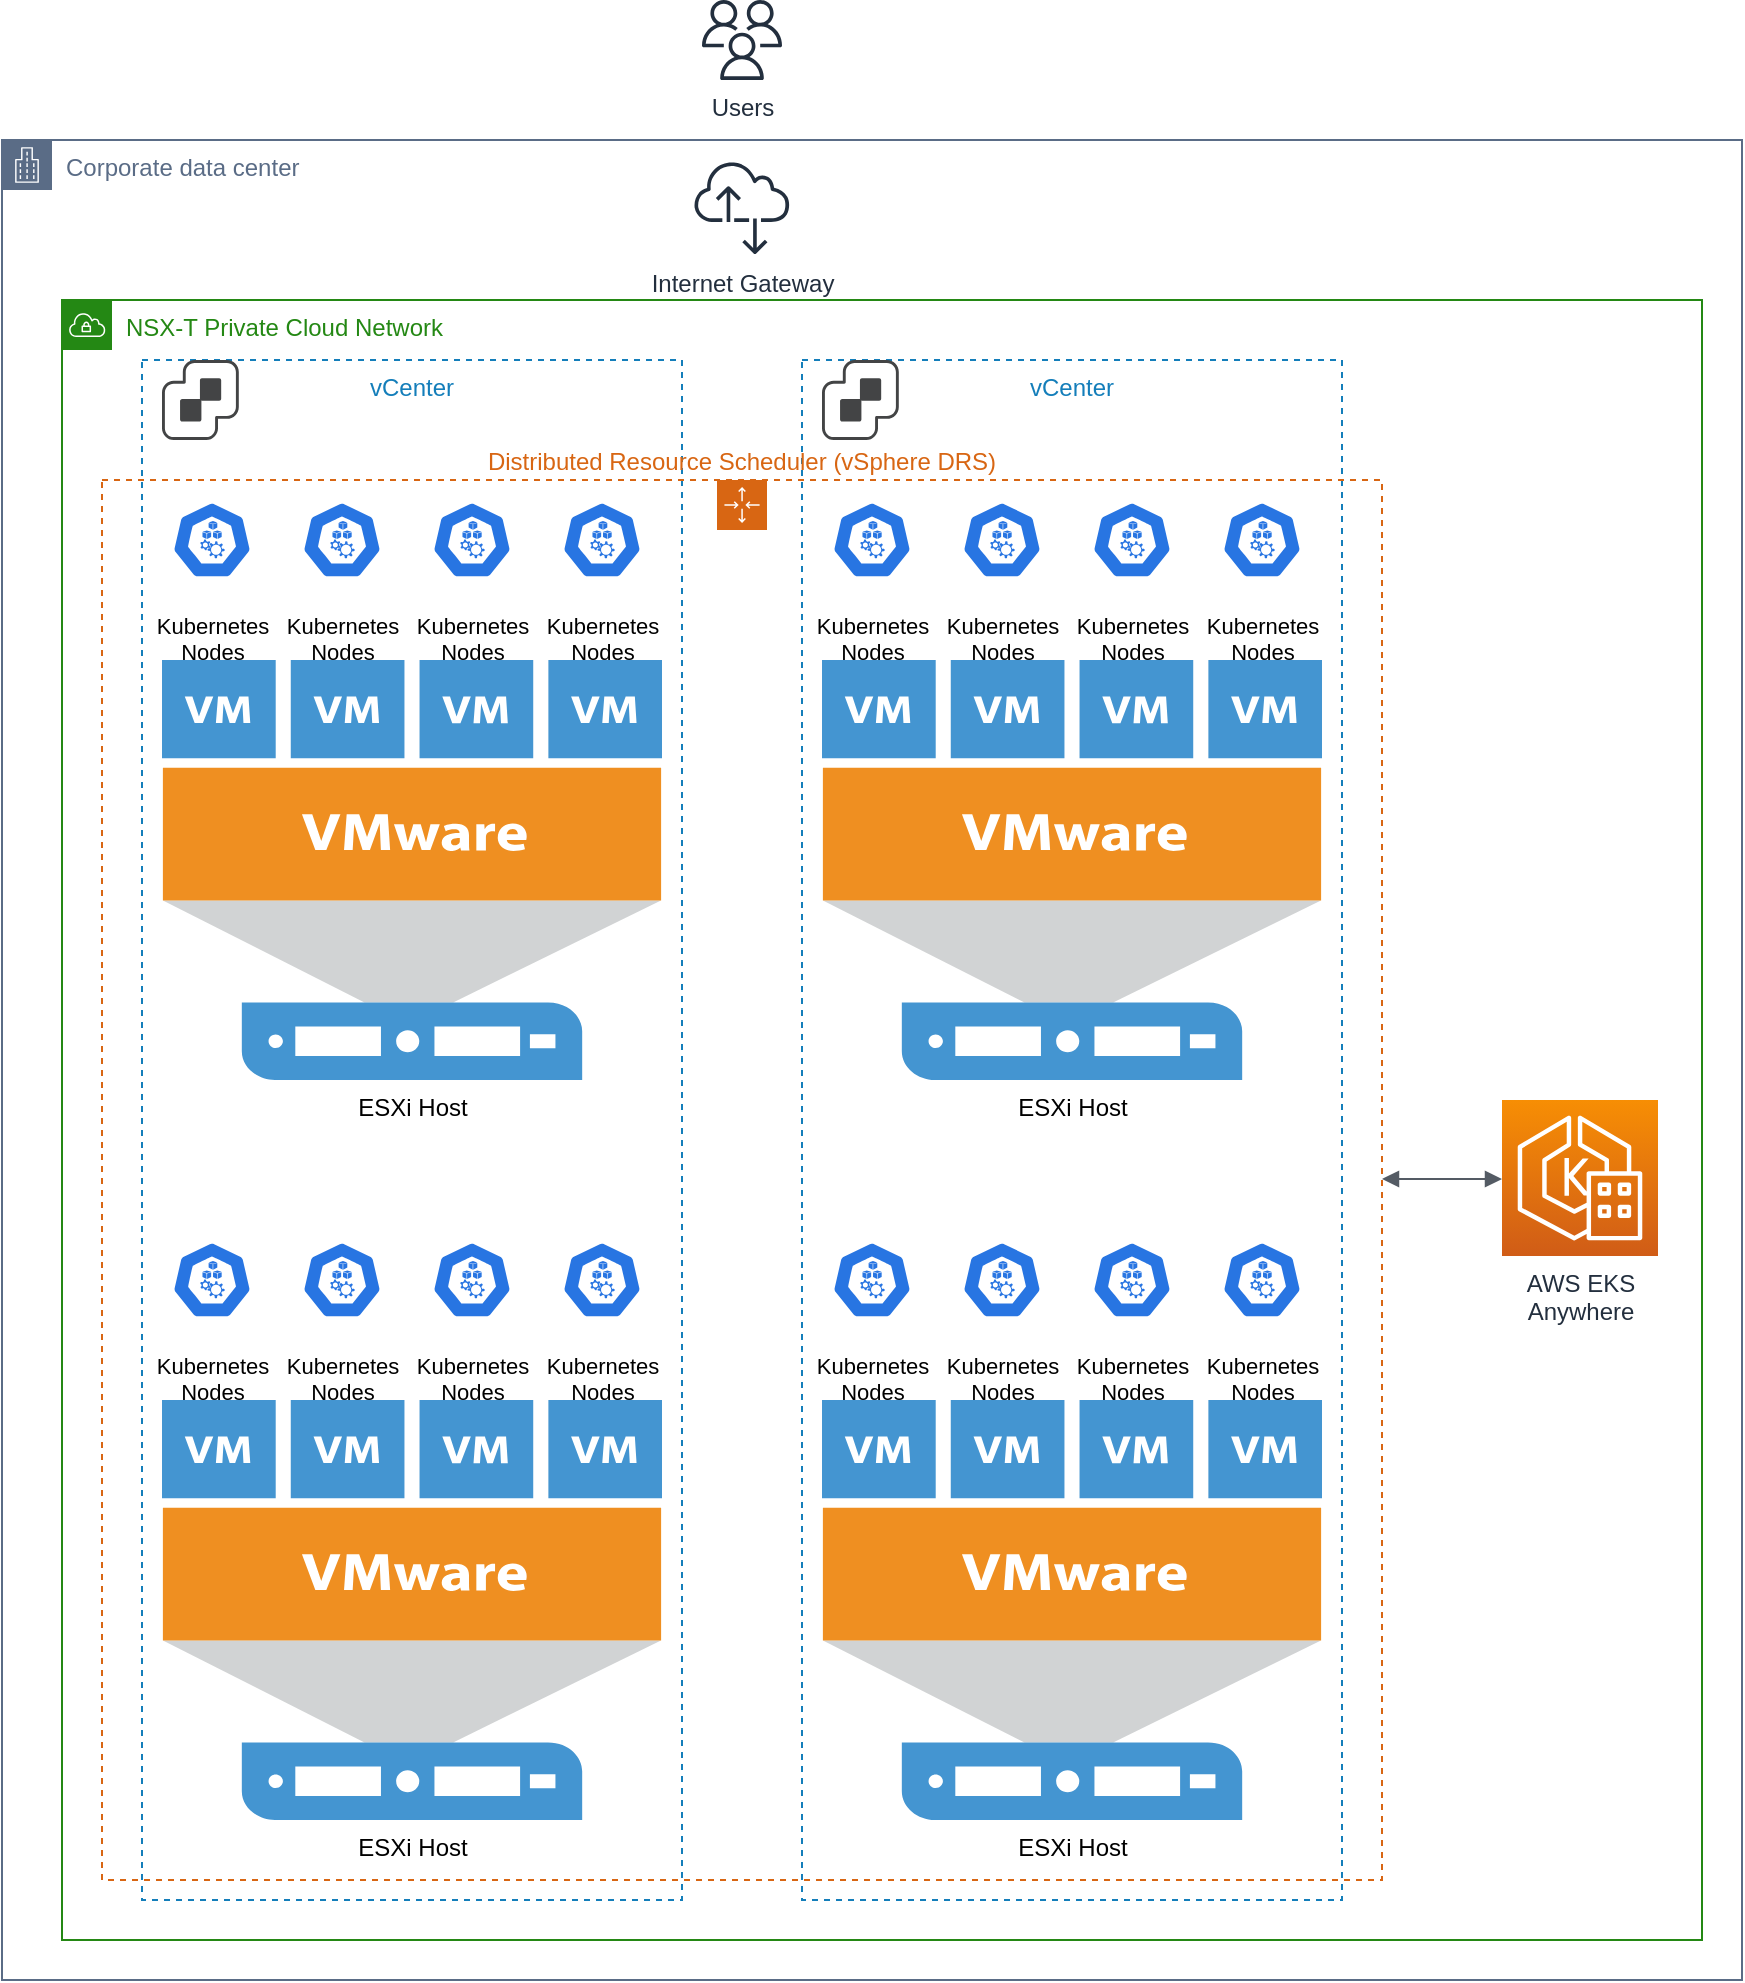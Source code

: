 <mxfile version="17.4.6" type="github">
  <diagram id="nomdYBCZ-moeF6U-7X6A" name="Page-1">
    <mxGraphModel dx="2622" dy="1962" grid="1" gridSize="10" guides="1" tooltips="1" connect="1" arrows="1" fold="1" page="0" pageScale="1" pageWidth="827" pageHeight="1169" math="0" shadow="0">
      <root>
        <mxCell id="0" />
        <mxCell id="1" parent="0" />
        <mxCell id="5G6M97Ru5O6IGqaMy1Rf-23" value="NSX-T Private Cloud Network" style="points=[[0,0],[0.25,0],[0.5,0],[0.75,0],[1,0],[1,0.25],[1,0.5],[1,0.75],[1,1],[0.75,1],[0.5,1],[0.25,1],[0,1],[0,0.75],[0,0.5],[0,0.25]];outlineConnect=0;gradientColor=none;html=1;whiteSpace=wrap;fontSize=12;fontStyle=0;shape=mxgraph.aws4.group;grIcon=mxgraph.aws4.group_vpc;strokeColor=#248814;fillColor=none;verticalAlign=top;align=left;spacingLeft=30;dashed=0;fontColor=#248814;" parent="1" vertex="1">
          <mxGeometry x="-1000" y="-760" width="820" height="820" as="geometry" />
        </mxCell>
        <mxCell id="5G6M97Ru5O6IGqaMy1Rf-31" value="vCenter" style="strokeColor=#147EBA;dashed=1;verticalAlign=top;fontStyle=0;fontColor=#147EBA;" parent="1" vertex="1">
          <mxGeometry x="-960" y="-730" width="270" height="770" as="geometry" />
        </mxCell>
        <mxCell id="c6Vy-CROt2XTyNM5Ch-J-39" value="vCenter" style="strokeColor=#147EBA;dashed=1;verticalAlign=top;fontStyle=0;fontColor=#147EBA;" vertex="1" parent="1">
          <mxGeometry x="-630" y="-730" width="270" height="770" as="geometry" />
        </mxCell>
        <mxCell id="c6Vy-CROt2XTyNM5Ch-J-2" value="Corporate data center" style="points=[[0,0],[0.25,0],[0.5,0],[0.75,0],[1,0],[1,0.25],[1,0.5],[1,0.75],[1,1],[0.75,1],[0.5,1],[0.25,1],[0,1],[0,0.75],[0,0.5],[0,0.25]];outlineConnect=0;gradientColor=none;html=1;whiteSpace=wrap;fontSize=12;fontStyle=0;container=1;pointerEvents=0;collapsible=0;recursiveResize=0;shape=mxgraph.aws4.group;grIcon=mxgraph.aws4.group_corporate_data_center;strokeColor=#5A6C86;fillColor=none;verticalAlign=top;align=left;spacingLeft=30;fontColor=#5A6C86;dashed=0;" vertex="1" parent="1">
          <mxGeometry x="-1030" y="-840" width="870" height="920" as="geometry" />
        </mxCell>
        <mxCell id="c6Vy-CROt2XTyNM5Ch-J-16" value="ESXi Host" style="pointerEvents=1;shadow=0;dashed=0;html=1;strokeColor=none;fillColor=#4495D1;labelPosition=center;verticalLabelPosition=bottom;verticalAlign=top;align=center;outlineConnect=0;shape=mxgraph.veeam.vmware_host;" vertex="1" parent="c6Vy-CROt2XTyNM5Ch-J-2">
          <mxGeometry x="80" y="260" width="250" height="210" as="geometry" />
        </mxCell>
        <mxCell id="c6Vy-CROt2XTyNM5Ch-J-17" value="Kubernetes&lt;br style=&quot;font-size: 11px;&quot;&gt;Nodes" style="sketch=0;html=1;dashed=0;whitespace=wrap;fillColor=#2875E2;strokeColor=#ffffff;points=[[0.005,0.63,0],[0.1,0.2,0],[0.9,0.2,0],[0.5,0,0],[0.995,0.63,0],[0.72,0.99,0],[0.5,1,0],[0.28,0.99,0]];shape=mxgraph.kubernetes.icon;prIcon=node;verticalAlign=top;labelPosition=center;verticalLabelPosition=bottom;align=center;fontSize=11;" vertex="1" parent="c6Vy-CROt2XTyNM5Ch-J-2">
          <mxGeometry x="85" y="170" width="40" height="60" as="geometry" />
        </mxCell>
        <mxCell id="c6Vy-CROt2XTyNM5Ch-J-18" value="Kubernetes&lt;br style=&quot;font-size: 11px;&quot;&gt;Nodes" style="sketch=0;html=1;dashed=0;whitespace=wrap;fillColor=#2875E2;strokeColor=#ffffff;points=[[0.005,0.63,0],[0.1,0.2,0],[0.9,0.2,0],[0.5,0,0],[0.995,0.63,0],[0.72,0.99,0],[0.5,1,0],[0.28,0.99,0]];shape=mxgraph.kubernetes.icon;prIcon=node;verticalAlign=top;labelPosition=center;verticalLabelPosition=bottom;align=center;fontSize=11;" vertex="1" parent="c6Vy-CROt2XTyNM5Ch-J-2">
          <mxGeometry x="150" y="170" width="40" height="60" as="geometry" />
        </mxCell>
        <mxCell id="c6Vy-CROt2XTyNM5Ch-J-19" value="Kubernetes&lt;br style=&quot;font-size: 11px;&quot;&gt;Nodes" style="sketch=0;html=1;dashed=0;whitespace=wrap;fillColor=#2875E2;strokeColor=#ffffff;points=[[0.005,0.63,0],[0.1,0.2,0],[0.9,0.2,0],[0.5,0,0],[0.995,0.63,0],[0.72,0.99,0],[0.5,1,0],[0.28,0.99,0]];shape=mxgraph.kubernetes.icon;prIcon=node;verticalAlign=top;labelPosition=center;verticalLabelPosition=bottom;align=center;fontSize=11;" vertex="1" parent="c6Vy-CROt2XTyNM5Ch-J-2">
          <mxGeometry x="215" y="170" width="40" height="60" as="geometry" />
        </mxCell>
        <mxCell id="c6Vy-CROt2XTyNM5Ch-J-20" value="Kubernetes&lt;br style=&quot;font-size: 11px;&quot;&gt;Nodes" style="sketch=0;html=1;dashed=0;whitespace=wrap;fillColor=#2875E2;strokeColor=#ffffff;points=[[0.005,0.63,0],[0.1,0.2,0],[0.9,0.2,0],[0.5,0,0],[0.995,0.63,0],[0.72,0.99,0],[0.5,1,0],[0.28,0.99,0]];shape=mxgraph.kubernetes.icon;prIcon=node;verticalAlign=top;labelPosition=center;verticalLabelPosition=bottom;align=center;fontSize=11;" vertex="1" parent="c6Vy-CROt2XTyNM5Ch-J-2">
          <mxGeometry x="280" y="170" width="40" height="60" as="geometry" />
        </mxCell>
        <mxCell id="c6Vy-CROt2XTyNM5Ch-J-28" value="Kubernetes&lt;br style=&quot;font-size: 11px;&quot;&gt;Nodes" style="sketch=0;html=1;dashed=0;whitespace=wrap;fillColor=#2875E2;strokeColor=#ffffff;points=[[0.005,0.63,0],[0.1,0.2,0],[0.9,0.2,0],[0.5,0,0],[0.995,0.63,0],[0.72,0.99,0],[0.5,1,0],[0.28,0.99,0]];shape=mxgraph.kubernetes.icon;prIcon=node;verticalAlign=top;labelPosition=center;verticalLabelPosition=bottom;align=center;fontSize=11;" vertex="1" parent="c6Vy-CROt2XTyNM5Ch-J-2">
          <mxGeometry x="415" y="170" width="40" height="60" as="geometry" />
        </mxCell>
        <mxCell id="c6Vy-CROt2XTyNM5Ch-J-29" value="Kubernetes&lt;br style=&quot;font-size: 11px;&quot;&gt;Nodes" style="sketch=0;html=1;dashed=0;whitespace=wrap;fillColor=#2875E2;strokeColor=#ffffff;points=[[0.005,0.63,0],[0.1,0.2,0],[0.9,0.2,0],[0.5,0,0],[0.995,0.63,0],[0.72,0.99,0],[0.5,1,0],[0.28,0.99,0]];shape=mxgraph.kubernetes.icon;prIcon=node;verticalAlign=top;labelPosition=center;verticalLabelPosition=bottom;align=center;fontSize=11;" vertex="1" parent="c6Vy-CROt2XTyNM5Ch-J-2">
          <mxGeometry x="480" y="170" width="40" height="60" as="geometry" />
        </mxCell>
        <mxCell id="c6Vy-CROt2XTyNM5Ch-J-30" value="Kubernetes&lt;br style=&quot;font-size: 11px;&quot;&gt;Nodes" style="sketch=0;html=1;dashed=0;whitespace=wrap;fillColor=#2875E2;strokeColor=#ffffff;points=[[0.005,0.63,0],[0.1,0.2,0],[0.9,0.2,0],[0.5,0,0],[0.995,0.63,0],[0.72,0.99,0],[0.5,1,0],[0.28,0.99,0]];shape=mxgraph.kubernetes.icon;prIcon=node;verticalAlign=top;labelPosition=center;verticalLabelPosition=bottom;align=center;fontSize=11;" vertex="1" parent="c6Vy-CROt2XTyNM5Ch-J-2">
          <mxGeometry x="545" y="170" width="40" height="60" as="geometry" />
        </mxCell>
        <mxCell id="c6Vy-CROt2XTyNM5Ch-J-31" value="Kubernetes&lt;br style=&quot;font-size: 11px;&quot;&gt;Nodes" style="sketch=0;html=1;dashed=0;whitespace=wrap;fillColor=#2875E2;strokeColor=#ffffff;points=[[0.005,0.63,0],[0.1,0.2,0],[0.9,0.2,0],[0.5,0,0],[0.995,0.63,0],[0.72,0.99,0],[0.5,1,0],[0.28,0.99,0]];shape=mxgraph.kubernetes.icon;prIcon=node;verticalAlign=top;labelPosition=center;verticalLabelPosition=bottom;align=center;fontSize=11;" vertex="1" parent="c6Vy-CROt2XTyNM5Ch-J-2">
          <mxGeometry x="610" y="170" width="40" height="60" as="geometry" />
        </mxCell>
        <mxCell id="c6Vy-CROt2XTyNM5Ch-J-32" value="ESXi Host" style="pointerEvents=1;shadow=0;dashed=0;html=1;strokeColor=none;fillColor=#4495D1;labelPosition=center;verticalLabelPosition=bottom;verticalAlign=top;align=center;outlineConnect=0;shape=mxgraph.veeam.vmware_host;" vertex="1" parent="c6Vy-CROt2XTyNM5Ch-J-2">
          <mxGeometry x="410" y="260" width="250" height="210" as="geometry" />
        </mxCell>
        <mxCell id="5G6M97Ru5O6IGqaMy1Rf-28" value="Distributed Resource Scheduler (vSphere DRS)" style="points=[[0,0],[0.25,0],[0.5,0],[0.75,0],[1,0],[1,0.25],[1,0.5],[1,0.75],[1,1],[0.75,1],[0.5,1],[0.25,1],[0,1],[0,0.75],[0,0.5],[0,0.25]];outlineConnect=0;gradientColor=none;html=1;whiteSpace=wrap;fontSize=12;fontStyle=0;shape=mxgraph.aws4.groupCenter;grIcon=mxgraph.aws4.group_auto_scaling_group;grStroke=1;strokeColor=#D86613;fillColor=none;verticalAlign=bottom;align=center;fontColor=#D86613;dashed=1;spacingTop=25;labelPosition=center;verticalLabelPosition=top;" parent="c6Vy-CROt2XTyNM5Ch-J-2" vertex="1">
          <mxGeometry x="50" y="170" width="640" height="700" as="geometry" />
        </mxCell>
        <mxCell id="c6Vy-CROt2XTyNM5Ch-J-38" value="" style="sketch=0;pointerEvents=1;shadow=0;dashed=0;html=1;strokeColor=none;fillColor=#434445;labelPosition=center;verticalLabelPosition=bottom;verticalAlign=top;align=center;outlineConnect=0;shape=mxgraph.vvd.vcenter_server;aspect=fixed;" vertex="1" parent="c6Vy-CROt2XTyNM5Ch-J-2">
          <mxGeometry x="410" y="110" width="38.4" height="40" as="geometry" />
        </mxCell>
        <mxCell id="c6Vy-CROt2XTyNM5Ch-J-40" value="" style="sketch=0;pointerEvents=1;shadow=0;dashed=0;html=1;strokeColor=none;fillColor=#434445;labelPosition=center;verticalLabelPosition=bottom;verticalAlign=top;align=center;outlineConnect=0;shape=mxgraph.vvd.vcenter_server;aspect=fixed;" vertex="1" parent="c6Vy-CROt2XTyNM5Ch-J-2">
          <mxGeometry x="80" y="110" width="38.4" height="40" as="geometry" />
        </mxCell>
        <mxCell id="c6Vy-CROt2XTyNM5Ch-J-42" value="" style="edgeStyle=orthogonalEdgeStyle;html=1;endArrow=block;elbow=vertical;startArrow=block;startFill=1;endFill=1;strokeColor=#545B64;rounded=0;fontSize=11;" edge="1" parent="c6Vy-CROt2XTyNM5Ch-J-2">
          <mxGeometry width="100" relative="1" as="geometry">
            <mxPoint x="690" y="519.5" as="sourcePoint" />
            <mxPoint x="750" y="519.5" as="targetPoint" />
          </mxGeometry>
        </mxCell>
        <mxCell id="5G6M97Ru5O6IGqaMy1Rf-36" value="Internet Gateway" style="outlineConnect=0;fontColor=#232F3E;gradientColor=none;fillColor=#232F3E;strokeColor=none;dashed=0;verticalLabelPosition=bottom;verticalAlign=top;align=center;html=1;fontSize=12;fontStyle=0;aspect=fixed;pointerEvents=1;shape=mxgraph.aws4.internet_alt2;" parent="c6Vy-CROt2XTyNM5Ch-J-2" vertex="1">
          <mxGeometry x="346" y="10" width="48" height="48" as="geometry" />
        </mxCell>
        <mxCell id="5G6M97Ru5O6IGqaMy1Rf-37" value="Users" style="outlineConnect=0;fontColor=#232F3E;gradientColor=none;fillColor=#232F3E;strokeColor=none;dashed=0;verticalLabelPosition=bottom;verticalAlign=top;align=center;html=1;fontSize=12;fontStyle=0;aspect=fixed;pointerEvents=1;shape=mxgraph.aws4.users;" parent="1" vertex="1">
          <mxGeometry x="-680" y="-910" width="40" height="40" as="geometry" />
        </mxCell>
        <mxCell id="qwnYjMg2ZhFjHXtGNQKZ-23" value="Kubernetes&lt;br style=&quot;font-size: 11px;&quot;&gt;Nodes" style="sketch=0;html=1;dashed=0;whitespace=wrap;fillColor=#2875E2;strokeColor=#ffffff;points=[[0.005,0.63,0],[0.1,0.2,0],[0.9,0.2,0],[0.5,0,0],[0.995,0.63,0],[0.72,0.99,0],[0.5,1,0],[0.28,0.99,0]];shape=mxgraph.kubernetes.icon;prIcon=node;verticalAlign=top;labelPosition=center;verticalLabelPosition=bottom;align=center;fontSize=11;" parent="1" vertex="1">
          <mxGeometry x="-945" y="-300" width="40" height="60" as="geometry" />
        </mxCell>
        <mxCell id="c6Vy-CROt2XTyNM5Ch-J-4" value="ESXi Host" style="pointerEvents=1;shadow=0;dashed=0;html=1;strokeColor=none;fillColor=#4495D1;labelPosition=center;verticalLabelPosition=bottom;verticalAlign=top;align=center;outlineConnect=0;shape=mxgraph.veeam.vmware_host;" vertex="1" parent="1">
          <mxGeometry x="-950" y="-210" width="250" height="210" as="geometry" />
        </mxCell>
        <mxCell id="c6Vy-CROt2XTyNM5Ch-J-8" value="Kubernetes&lt;br style=&quot;font-size: 11px;&quot;&gt;Nodes" style="sketch=0;html=1;dashed=0;whitespace=wrap;fillColor=#2875E2;strokeColor=#ffffff;points=[[0.005,0.63,0],[0.1,0.2,0],[0.9,0.2,0],[0.5,0,0],[0.995,0.63,0],[0.72,0.99,0],[0.5,1,0],[0.28,0.99,0]];shape=mxgraph.kubernetes.icon;prIcon=node;verticalAlign=top;labelPosition=center;verticalLabelPosition=bottom;align=center;fontSize=11;" vertex="1" parent="1">
          <mxGeometry x="-880" y="-300" width="40" height="60" as="geometry" />
        </mxCell>
        <mxCell id="c6Vy-CROt2XTyNM5Ch-J-9" value="Kubernetes&lt;br style=&quot;font-size: 11px;&quot;&gt;Nodes" style="sketch=0;html=1;dashed=0;whitespace=wrap;fillColor=#2875E2;strokeColor=#ffffff;points=[[0.005,0.63,0],[0.1,0.2,0],[0.9,0.2,0],[0.5,0,0],[0.995,0.63,0],[0.72,0.99,0],[0.5,1,0],[0.28,0.99,0]];shape=mxgraph.kubernetes.icon;prIcon=node;verticalAlign=top;labelPosition=center;verticalLabelPosition=bottom;align=center;fontSize=11;" vertex="1" parent="1">
          <mxGeometry x="-815" y="-300" width="40" height="60" as="geometry" />
        </mxCell>
        <mxCell id="c6Vy-CROt2XTyNM5Ch-J-10" value="Kubernetes&lt;br style=&quot;font-size: 11px;&quot;&gt;Nodes" style="sketch=0;html=1;dashed=0;whitespace=wrap;fillColor=#2875E2;strokeColor=#ffffff;points=[[0.005,0.63,0],[0.1,0.2,0],[0.9,0.2,0],[0.5,0,0],[0.995,0.63,0],[0.72,0.99,0],[0.5,1,0],[0.28,0.99,0]];shape=mxgraph.kubernetes.icon;prIcon=node;verticalAlign=top;labelPosition=center;verticalLabelPosition=bottom;align=center;fontSize=11;" vertex="1" parent="1">
          <mxGeometry x="-750" y="-300" width="40" height="60" as="geometry" />
        </mxCell>
        <mxCell id="c6Vy-CROt2XTyNM5Ch-J-33" value="Kubernetes&lt;br style=&quot;font-size: 11px;&quot;&gt;Nodes" style="sketch=0;html=1;dashed=0;whitespace=wrap;fillColor=#2875E2;strokeColor=#ffffff;points=[[0.005,0.63,0],[0.1,0.2,0],[0.9,0.2,0],[0.5,0,0],[0.995,0.63,0],[0.72,0.99,0],[0.5,1,0],[0.28,0.99,0]];shape=mxgraph.kubernetes.icon;prIcon=node;verticalAlign=top;labelPosition=center;verticalLabelPosition=bottom;align=center;fontSize=11;" vertex="1" parent="1">
          <mxGeometry x="-615" y="-300" width="40" height="60" as="geometry" />
        </mxCell>
        <mxCell id="c6Vy-CROt2XTyNM5Ch-J-34" value="Kubernetes&lt;br style=&quot;font-size: 11px;&quot;&gt;Nodes" style="sketch=0;html=1;dashed=0;whitespace=wrap;fillColor=#2875E2;strokeColor=#ffffff;points=[[0.005,0.63,0],[0.1,0.2,0],[0.9,0.2,0],[0.5,0,0],[0.995,0.63,0],[0.72,0.99,0],[0.5,1,0],[0.28,0.99,0]];shape=mxgraph.kubernetes.icon;prIcon=node;verticalAlign=top;labelPosition=center;verticalLabelPosition=bottom;align=center;fontSize=11;" vertex="1" parent="1">
          <mxGeometry x="-550" y="-300" width="40" height="60" as="geometry" />
        </mxCell>
        <mxCell id="c6Vy-CROt2XTyNM5Ch-J-35" value="Kubernetes&lt;br style=&quot;font-size: 11px;&quot;&gt;Nodes" style="sketch=0;html=1;dashed=0;whitespace=wrap;fillColor=#2875E2;strokeColor=#ffffff;points=[[0.005,0.63,0],[0.1,0.2,0],[0.9,0.2,0],[0.5,0,0],[0.995,0.63,0],[0.72,0.99,0],[0.5,1,0],[0.28,0.99,0]];shape=mxgraph.kubernetes.icon;prIcon=node;verticalAlign=top;labelPosition=center;verticalLabelPosition=bottom;align=center;fontSize=11;" vertex="1" parent="1">
          <mxGeometry x="-485" y="-300" width="40" height="60" as="geometry" />
        </mxCell>
        <mxCell id="c6Vy-CROt2XTyNM5Ch-J-36" value="Kubernetes&lt;br style=&quot;font-size: 11px;&quot;&gt;Nodes" style="sketch=0;html=1;dashed=0;whitespace=wrap;fillColor=#2875E2;strokeColor=#ffffff;points=[[0.005,0.63,0],[0.1,0.2,0],[0.9,0.2,0],[0.5,0,0],[0.995,0.63,0],[0.72,0.99,0],[0.5,1,0],[0.28,0.99,0]];shape=mxgraph.kubernetes.icon;prIcon=node;verticalAlign=top;labelPosition=center;verticalLabelPosition=bottom;align=center;fontSize=11;" vertex="1" parent="1">
          <mxGeometry x="-420" y="-300" width="40" height="60" as="geometry" />
        </mxCell>
        <mxCell id="c6Vy-CROt2XTyNM5Ch-J-37" value="ESXi Host" style="pointerEvents=1;shadow=0;dashed=0;html=1;strokeColor=none;fillColor=#4495D1;labelPosition=center;verticalLabelPosition=bottom;verticalAlign=top;align=center;outlineConnect=0;shape=mxgraph.veeam.vmware_host;" vertex="1" parent="1">
          <mxGeometry x="-620" y="-210" width="250" height="210" as="geometry" />
        </mxCell>
        <mxCell id="c6Vy-CROt2XTyNM5Ch-J-1" value="AWS EKS&lt;br&gt;Anywhere" style="sketch=0;points=[[0,0,0],[0.25,0,0],[0.5,0,0],[0.75,0,0],[1,0,0],[0,1,0],[0.25,1,0],[0.5,1,0],[0.75,1,0],[1,1,0],[0,0.25,0],[0,0.5,0],[0,0.75,0],[1,0.25,0],[1,0.5,0],[1,0.75,0]];outlineConnect=0;fontColor=#232F3E;gradientColor=#F78E04;gradientDirection=north;fillColor=#D05C17;strokeColor=#ffffff;dashed=0;verticalLabelPosition=bottom;verticalAlign=top;align=center;html=1;fontSize=12;fontStyle=0;aspect=fixed;shape=mxgraph.aws4.resourceIcon;resIcon=mxgraph.aws4.eks_anywhere;" vertex="1" parent="1">
          <mxGeometry x="-280" y="-360" width="78" height="78" as="geometry" />
        </mxCell>
      </root>
    </mxGraphModel>
  </diagram>
</mxfile>
